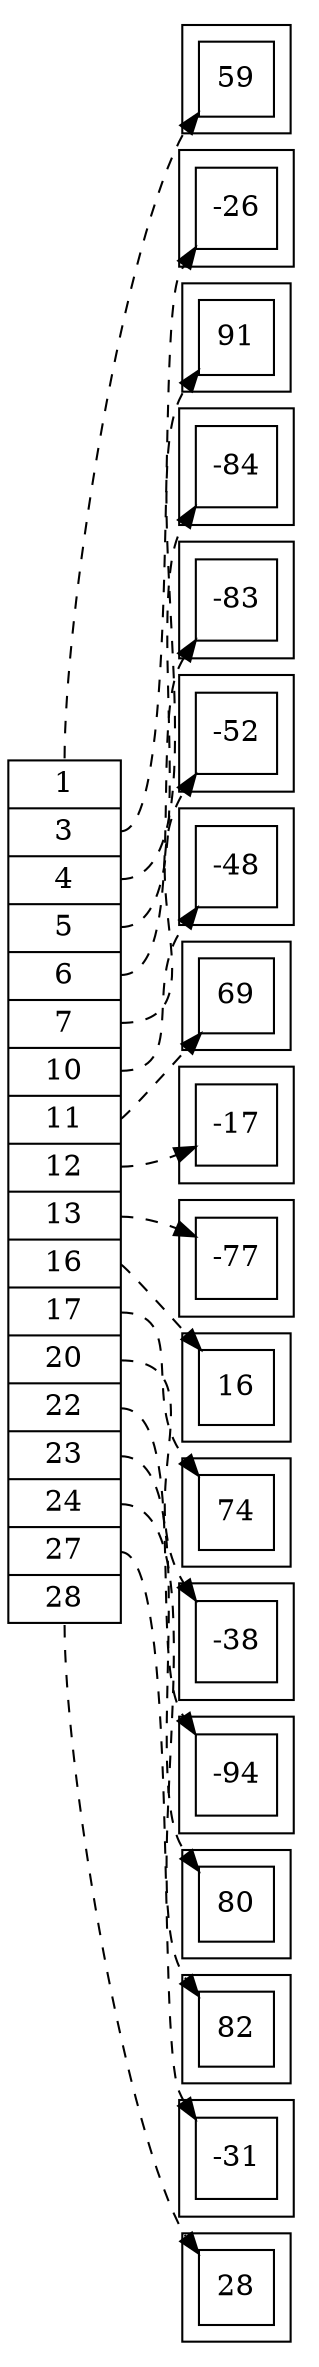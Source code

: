digraph Tree {
rankdir=LR
node [ shape=record ];
struct1 [
	label="<port1>1|<port3>3|<port4>4|<port5>5|<port6>6|<port7>7|<port10>10|<port11>11|<port12>12|<port13>13|<port16>16|<port17>17|<port20>20|<port22>22|<port23>23|<port24>24|<port27>27|<port28>28";
]subgraph cluster_record_1 {
	node [ shape=square ];
	59;
}
edge [ style=dashed ];
struct1:port1->"59";
subgraph cluster_record_3 {
	node [ shape=square ];
	-26;
}
edge [ style=dashed ];
struct1:port3->"-26";
subgraph cluster_record_4 {
	node [ shape=square ];
	91;
}
edge [ style=dashed ];
struct1:port4->"91";
subgraph cluster_record_5 {
	node [ shape=square ];
	-84;
}
edge [ style=dashed ];
struct1:port5->"-84";
subgraph cluster_record_6 {
	node [ shape=square ];
	-83;
}
edge [ style=dashed ];
struct1:port6->"-83";
subgraph cluster_record_7 {
	node [ shape=square ];
	-52;
}
edge [ style=dashed ];
struct1:port7->"-52";
subgraph cluster_record_10 {
	node [ shape=square ];
	-48;
}
edge [ style=dashed ];
struct1:port10->"-48";
subgraph cluster_record_11 {
	node [ shape=square ];
	69;
}
edge [ style=dashed ];
struct1:port11->"69";
subgraph cluster_record_12 {
	node [ shape=square ];
	-17;
}
edge [ style=dashed ];
struct1:port12->"-17";
subgraph cluster_record_13 {
	node [ shape=square ];
	-77;
}
edge [ style=dashed ];
struct1:port13->"-77";
subgraph cluster_record_16 {
	node [ shape=square ];
	16;
}
edge [ style=dashed ];
struct1:port16->"16";
subgraph cluster_record_17 {
	node [ shape=square ];
	74;
}
edge [ style=dashed ];
struct1:port17->"74";
subgraph cluster_record_20 {
	node [ shape=square ];
	-38;
}
edge [ style=dashed ];
struct1:port20->"-38";
subgraph cluster_record_22 {
	node [ shape=square ];
	-94;
}
edge [ style=dashed ];
struct1:port22->"-94";
subgraph cluster_record_23 {
	node [ shape=square ];
	80;
}
edge [ style=dashed ];
struct1:port23->"80";
subgraph cluster_record_24 {
	node [ shape=square ];
	82;
}
edge [ style=dashed ];
struct1:port24->"82";
subgraph cluster_record_27 {
	node [ shape=square ];
	-31;
}
edge [ style=dashed ];
struct1:port27->"-31";
subgraph cluster_record_28 {
	node [ shape=square ];
	28;
}
edge [ style=dashed ];
struct1:port28->"28";
}